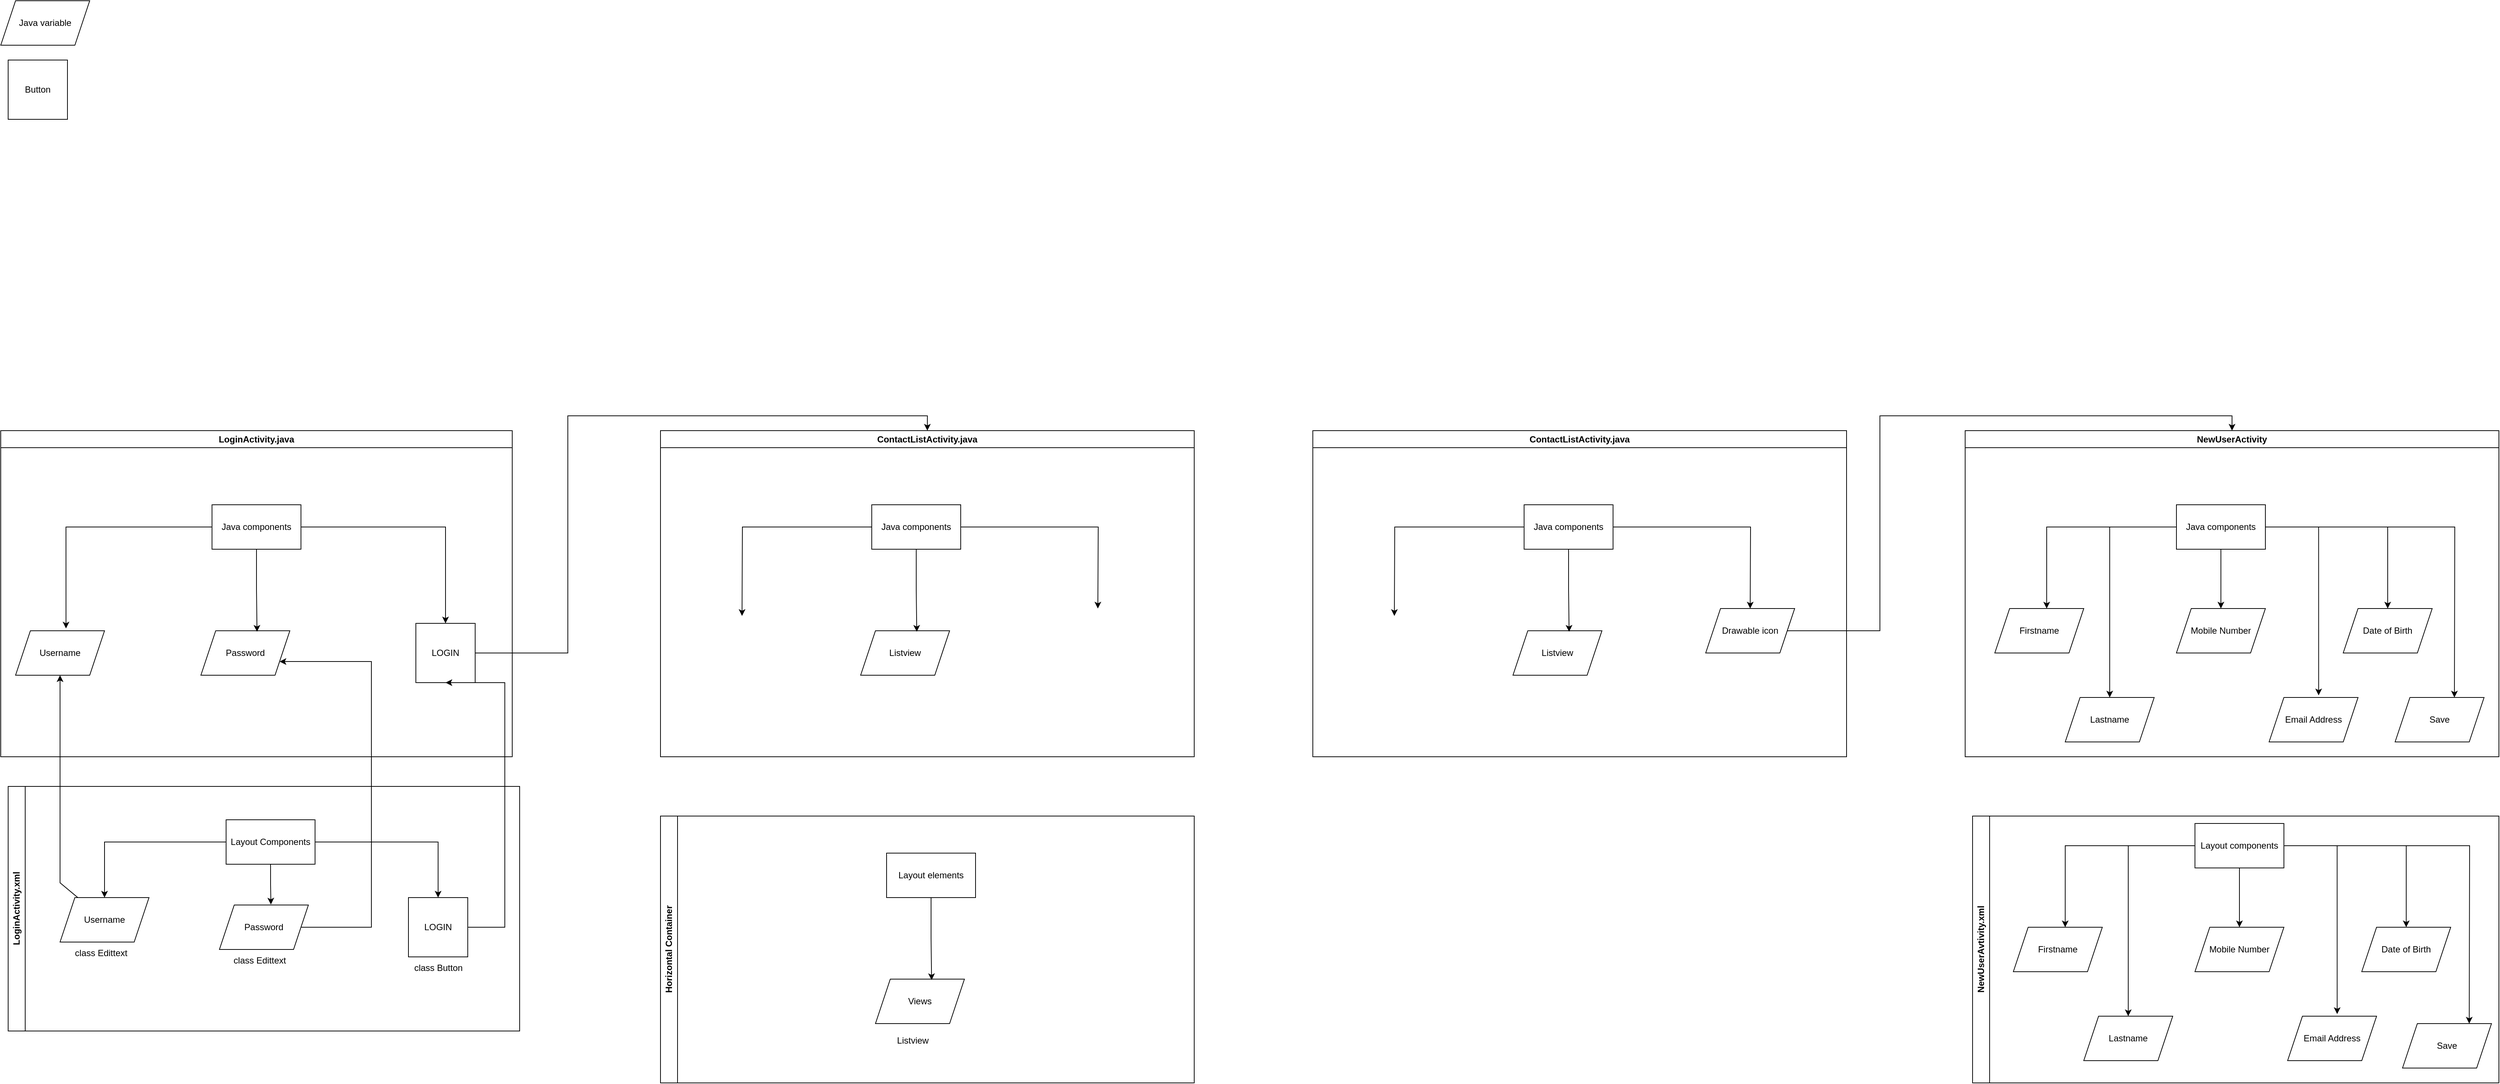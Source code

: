 <mxfile version="21.7.5" type="device">
  <diagram id="C5RBs43oDa-KdzZeNtuy" name="Page-1">
    <mxGraphModel dx="1963" dy="2175" grid="1" gridSize="10" guides="1" tooltips="1" connect="1" arrows="1" fold="1" page="1" pageScale="1" pageWidth="827" pageHeight="1169" math="0" shadow="0">
      <root>
        <mxCell id="WIyWlLk6GJQsqaUBKTNV-0" />
        <mxCell id="WIyWlLk6GJQsqaUBKTNV-1" parent="WIyWlLk6GJQsqaUBKTNV-0" />
        <mxCell id="A2L044aXmqwqJp9lYkbu-0" value="LoginActivity.java" style="swimlane;whiteSpace=wrap;html=1;" vertex="1" parent="WIyWlLk6GJQsqaUBKTNV-1">
          <mxGeometry x="110" y="40" width="690" height="440" as="geometry" />
        </mxCell>
        <mxCell id="A2L044aXmqwqJp9lYkbu-2" value="Username" style="shape=parallelogram;perimeter=parallelogramPerimeter;whiteSpace=wrap;html=1;fixedSize=1;" vertex="1" parent="A2L044aXmqwqJp9lYkbu-0">
          <mxGeometry x="20" y="270" width="120" height="60" as="geometry" />
        </mxCell>
        <mxCell id="A2L044aXmqwqJp9lYkbu-1" value="Password" style="shape=parallelogram;perimeter=parallelogramPerimeter;whiteSpace=wrap;html=1;fixedSize=1;" vertex="1" parent="A2L044aXmqwqJp9lYkbu-0">
          <mxGeometry x="270" y="270" width="120" height="60" as="geometry" />
        </mxCell>
        <mxCell id="A2L044aXmqwqJp9lYkbu-3" value="LOGIN" style="whiteSpace=wrap;html=1;aspect=fixed;" vertex="1" parent="A2L044aXmqwqJp9lYkbu-0">
          <mxGeometry x="560" y="260" width="80" height="80" as="geometry" />
        </mxCell>
        <mxCell id="A2L044aXmqwqJp9lYkbu-8" style="edgeStyle=orthogonalEdgeStyle;rounded=0;orthogonalLoop=1;jettySize=auto;html=1;entryX=0.631;entryY=0.022;entryDx=0;entryDy=0;entryPerimeter=0;" edge="1" parent="A2L044aXmqwqJp9lYkbu-0" source="A2L044aXmqwqJp9lYkbu-6" target="A2L044aXmqwqJp9lYkbu-1">
          <mxGeometry relative="1" as="geometry" />
        </mxCell>
        <mxCell id="A2L044aXmqwqJp9lYkbu-9" style="edgeStyle=orthogonalEdgeStyle;rounded=0;orthogonalLoop=1;jettySize=auto;html=1;entryX=0.5;entryY=0;entryDx=0;entryDy=0;" edge="1" parent="A2L044aXmqwqJp9lYkbu-0" source="A2L044aXmqwqJp9lYkbu-6" target="A2L044aXmqwqJp9lYkbu-3">
          <mxGeometry relative="1" as="geometry" />
        </mxCell>
        <mxCell id="A2L044aXmqwqJp9lYkbu-10" style="edgeStyle=orthogonalEdgeStyle;rounded=0;orthogonalLoop=1;jettySize=auto;html=1;entryX=0.567;entryY=-0.052;entryDx=0;entryDy=0;entryPerimeter=0;" edge="1" parent="A2L044aXmqwqJp9lYkbu-0" source="A2L044aXmqwqJp9lYkbu-6" target="A2L044aXmqwqJp9lYkbu-2">
          <mxGeometry relative="1" as="geometry" />
        </mxCell>
        <mxCell id="A2L044aXmqwqJp9lYkbu-6" value="Java components" style="rounded=0;whiteSpace=wrap;html=1;" vertex="1" parent="A2L044aXmqwqJp9lYkbu-0">
          <mxGeometry x="285" y="100" width="120" height="60" as="geometry" />
        </mxCell>
        <mxCell id="A2L044aXmqwqJp9lYkbu-4" value="Java variable" style="shape=parallelogram;perimeter=parallelogramPerimeter;whiteSpace=wrap;html=1;fixedSize=1;" vertex="1" parent="WIyWlLk6GJQsqaUBKTNV-1">
          <mxGeometry x="110" y="-540" width="120" height="60" as="geometry" />
        </mxCell>
        <mxCell id="A2L044aXmqwqJp9lYkbu-5" value="Button" style="whiteSpace=wrap;html=1;aspect=fixed;" vertex="1" parent="WIyWlLk6GJQsqaUBKTNV-1">
          <mxGeometry x="120" y="-460" width="80" height="80" as="geometry" />
        </mxCell>
        <mxCell id="A2L044aXmqwqJp9lYkbu-12" value="ContactListActivity.java" style="swimlane;whiteSpace=wrap;html=1;" vertex="1" parent="WIyWlLk6GJQsqaUBKTNV-1">
          <mxGeometry x="1000" y="40" width="720" height="440" as="geometry" />
        </mxCell>
        <mxCell id="A2L044aXmqwqJp9lYkbu-14" value="Listview" style="shape=parallelogram;perimeter=parallelogramPerimeter;whiteSpace=wrap;html=1;fixedSize=1;" vertex="1" parent="A2L044aXmqwqJp9lYkbu-12">
          <mxGeometry x="270" y="270" width="120" height="60" as="geometry" />
        </mxCell>
        <mxCell id="A2L044aXmqwqJp9lYkbu-17" style="edgeStyle=orthogonalEdgeStyle;rounded=0;orthogonalLoop=1;jettySize=auto;html=1;entryX=0.631;entryY=0.022;entryDx=0;entryDy=0;entryPerimeter=0;" edge="1" parent="A2L044aXmqwqJp9lYkbu-12" source="A2L044aXmqwqJp9lYkbu-20" target="A2L044aXmqwqJp9lYkbu-14">
          <mxGeometry relative="1" as="geometry" />
        </mxCell>
        <mxCell id="A2L044aXmqwqJp9lYkbu-47" style="edgeStyle=orthogonalEdgeStyle;rounded=0;orthogonalLoop=1;jettySize=auto;html=1;" edge="1" parent="A2L044aXmqwqJp9lYkbu-12" source="A2L044aXmqwqJp9lYkbu-20">
          <mxGeometry relative="1" as="geometry">
            <mxPoint x="590" y="240" as="targetPoint" />
          </mxGeometry>
        </mxCell>
        <mxCell id="A2L044aXmqwqJp9lYkbu-48" style="edgeStyle=orthogonalEdgeStyle;rounded=0;orthogonalLoop=1;jettySize=auto;html=1;" edge="1" parent="A2L044aXmqwqJp9lYkbu-12" source="A2L044aXmqwqJp9lYkbu-20">
          <mxGeometry relative="1" as="geometry">
            <mxPoint x="110" y="250" as="targetPoint" />
          </mxGeometry>
        </mxCell>
        <mxCell id="A2L044aXmqwqJp9lYkbu-20" value="Java components" style="rounded=0;whiteSpace=wrap;html=1;" vertex="1" parent="A2L044aXmqwqJp9lYkbu-12">
          <mxGeometry x="285" y="100" width="120" height="60" as="geometry" />
        </mxCell>
        <mxCell id="A2L044aXmqwqJp9lYkbu-23" value="LoginActivity.xml" style="swimlane;horizontal=0;whiteSpace=wrap;html=1;" vertex="1" parent="WIyWlLk6GJQsqaUBKTNV-1">
          <mxGeometry x="120" y="520" width="690" height="330" as="geometry" />
        </mxCell>
        <mxCell id="A2L044aXmqwqJp9lYkbu-25" value="Password" style="shape=parallelogram;perimeter=parallelogramPerimeter;whiteSpace=wrap;html=1;fixedSize=1;" vertex="1" parent="A2L044aXmqwqJp9lYkbu-23">
          <mxGeometry x="285" y="160" width="120" height="60" as="geometry" />
        </mxCell>
        <mxCell id="A2L044aXmqwqJp9lYkbu-27" value="class Edittext" style="text;html=1;align=center;verticalAlign=middle;resizable=0;points=[];autosize=1;strokeColor=none;fillColor=none;" vertex="1" parent="A2L044aXmqwqJp9lYkbu-23">
          <mxGeometry x="80" y="210" width="90" height="30" as="geometry" />
        </mxCell>
        <mxCell id="A2L044aXmqwqJp9lYkbu-28" value="class Edittext" style="text;html=1;align=center;verticalAlign=middle;resizable=0;points=[];autosize=1;strokeColor=none;fillColor=none;" vertex="1" parent="A2L044aXmqwqJp9lYkbu-23">
          <mxGeometry x="294" y="220" width="90" height="30" as="geometry" />
        </mxCell>
        <mxCell id="A2L044aXmqwqJp9lYkbu-29" value="LOGIN" style="whiteSpace=wrap;html=1;aspect=fixed;" vertex="1" parent="A2L044aXmqwqJp9lYkbu-23">
          <mxGeometry x="540" y="150" width="80" height="80" as="geometry" />
        </mxCell>
        <mxCell id="A2L044aXmqwqJp9lYkbu-30" value="class Button" style="text;html=1;align=center;verticalAlign=middle;resizable=0;points=[];autosize=1;strokeColor=none;fillColor=none;" vertex="1" parent="A2L044aXmqwqJp9lYkbu-23">
          <mxGeometry x="535" y="230" width="90" height="30" as="geometry" />
        </mxCell>
        <mxCell id="A2L044aXmqwqJp9lYkbu-33" style="edgeStyle=orthogonalEdgeStyle;rounded=0;orthogonalLoop=1;jettySize=auto;html=1;entryX=0.579;entryY=-0.011;entryDx=0;entryDy=0;entryPerimeter=0;" edge="1" parent="A2L044aXmqwqJp9lYkbu-23" source="A2L044aXmqwqJp9lYkbu-31" target="A2L044aXmqwqJp9lYkbu-25">
          <mxGeometry relative="1" as="geometry" />
        </mxCell>
        <mxCell id="A2L044aXmqwqJp9lYkbu-36" style="edgeStyle=orthogonalEdgeStyle;rounded=0;orthogonalLoop=1;jettySize=auto;html=1;entryX=0.5;entryY=0;entryDx=0;entryDy=0;" edge="1" parent="A2L044aXmqwqJp9lYkbu-23" source="A2L044aXmqwqJp9lYkbu-31" target="A2L044aXmqwqJp9lYkbu-29">
          <mxGeometry relative="1" as="geometry" />
        </mxCell>
        <mxCell id="A2L044aXmqwqJp9lYkbu-31" value="Layout Components" style="rounded=0;whiteSpace=wrap;html=1;" vertex="1" parent="A2L044aXmqwqJp9lYkbu-23">
          <mxGeometry x="294" y="45" width="120" height="60" as="geometry" />
        </mxCell>
        <mxCell id="A2L044aXmqwqJp9lYkbu-37" style="edgeStyle=orthogonalEdgeStyle;rounded=0;orthogonalLoop=1;jettySize=auto;html=1;entryX=0.5;entryY=1;entryDx=0;entryDy=0;" edge="1" parent="WIyWlLk6GJQsqaUBKTNV-1" source="A2L044aXmqwqJp9lYkbu-24" target="A2L044aXmqwqJp9lYkbu-2">
          <mxGeometry relative="1" as="geometry">
            <Array as="points">
              <mxPoint x="190" y="650" />
            </Array>
          </mxGeometry>
        </mxCell>
        <mxCell id="A2L044aXmqwqJp9lYkbu-24" value="Username" style="shape=parallelogram;perimeter=parallelogramPerimeter;whiteSpace=wrap;html=1;fixedSize=1;" vertex="1" parent="WIyWlLk6GJQsqaUBKTNV-1">
          <mxGeometry x="190" y="670" width="120" height="60" as="geometry" />
        </mxCell>
        <mxCell id="A2L044aXmqwqJp9lYkbu-35" style="edgeStyle=orthogonalEdgeStyle;rounded=0;orthogonalLoop=1;jettySize=auto;html=1;" edge="1" parent="WIyWlLk6GJQsqaUBKTNV-1" source="A2L044aXmqwqJp9lYkbu-31" target="A2L044aXmqwqJp9lYkbu-24">
          <mxGeometry relative="1" as="geometry" />
        </mxCell>
        <mxCell id="A2L044aXmqwqJp9lYkbu-38" style="edgeStyle=orthogonalEdgeStyle;rounded=0;orthogonalLoop=1;jettySize=auto;html=1;entryX=1;entryY=0.75;entryDx=0;entryDy=0;" edge="1" parent="WIyWlLk6GJQsqaUBKTNV-1" source="A2L044aXmqwqJp9lYkbu-25" target="A2L044aXmqwqJp9lYkbu-1">
          <mxGeometry relative="1" as="geometry">
            <Array as="points">
              <mxPoint x="610" y="710" />
              <mxPoint x="610" y="352" />
            </Array>
          </mxGeometry>
        </mxCell>
        <mxCell id="A2L044aXmqwqJp9lYkbu-39" style="edgeStyle=orthogonalEdgeStyle;rounded=0;orthogonalLoop=1;jettySize=auto;html=1;entryX=0.5;entryY=1;entryDx=0;entryDy=0;" edge="1" parent="WIyWlLk6GJQsqaUBKTNV-1" source="A2L044aXmqwqJp9lYkbu-29" target="A2L044aXmqwqJp9lYkbu-3">
          <mxGeometry relative="1" as="geometry">
            <Array as="points">
              <mxPoint x="790" y="710" />
              <mxPoint x="790" y="380" />
            </Array>
          </mxGeometry>
        </mxCell>
        <mxCell id="A2L044aXmqwqJp9lYkbu-40" value="Horizontal Container" style="swimlane;horizontal=0;whiteSpace=wrap;html=1;" vertex="1" parent="WIyWlLk6GJQsqaUBKTNV-1">
          <mxGeometry x="1000" y="560" width="720" height="360" as="geometry" />
        </mxCell>
        <mxCell id="A2L044aXmqwqJp9lYkbu-43" value="Views" style="shape=parallelogram;perimeter=parallelogramPerimeter;whiteSpace=wrap;html=1;fixedSize=1;" vertex="1" parent="A2L044aXmqwqJp9lYkbu-40">
          <mxGeometry x="290" y="220" width="120" height="60" as="geometry" />
        </mxCell>
        <mxCell id="A2L044aXmqwqJp9lYkbu-44" style="edgeStyle=orthogonalEdgeStyle;rounded=0;orthogonalLoop=1;jettySize=auto;html=1;entryX=0.631;entryY=0.022;entryDx=0;entryDy=0;entryPerimeter=0;" edge="1" parent="A2L044aXmqwqJp9lYkbu-40" source="A2L044aXmqwqJp9lYkbu-45" target="A2L044aXmqwqJp9lYkbu-43">
          <mxGeometry relative="1" as="geometry" />
        </mxCell>
        <mxCell id="A2L044aXmqwqJp9lYkbu-45" value="Layout elements" style="rounded=0;whiteSpace=wrap;html=1;" vertex="1" parent="A2L044aXmqwqJp9lYkbu-40">
          <mxGeometry x="305" y="50" width="120" height="60" as="geometry" />
        </mxCell>
        <mxCell id="A2L044aXmqwqJp9lYkbu-46" value="Listview" style="text;html=1;align=center;verticalAlign=middle;resizable=0;points=[];autosize=1;strokeColor=none;fillColor=none;" vertex="1" parent="A2L044aXmqwqJp9lYkbu-40">
          <mxGeometry x="305" y="288" width="70" height="30" as="geometry" />
        </mxCell>
        <mxCell id="A2L044aXmqwqJp9lYkbu-42" style="edgeStyle=orthogonalEdgeStyle;rounded=0;orthogonalLoop=1;jettySize=auto;html=1;entryX=0.5;entryY=0;entryDx=0;entryDy=0;" edge="1" parent="WIyWlLk6GJQsqaUBKTNV-1" source="A2L044aXmqwqJp9lYkbu-3" target="A2L044aXmqwqJp9lYkbu-12">
          <mxGeometry relative="1" as="geometry" />
        </mxCell>
        <mxCell id="A2L044aXmqwqJp9lYkbu-49" value="ContactListActivity.java" style="swimlane;whiteSpace=wrap;html=1;" vertex="1" parent="WIyWlLk6GJQsqaUBKTNV-1">
          <mxGeometry x="1880" y="40" width="720" height="440" as="geometry" />
        </mxCell>
        <mxCell id="A2L044aXmqwqJp9lYkbu-50" value="Listview" style="shape=parallelogram;perimeter=parallelogramPerimeter;whiteSpace=wrap;html=1;fixedSize=1;" vertex="1" parent="A2L044aXmqwqJp9lYkbu-49">
          <mxGeometry x="270" y="270" width="120" height="60" as="geometry" />
        </mxCell>
        <mxCell id="A2L044aXmqwqJp9lYkbu-51" style="edgeStyle=orthogonalEdgeStyle;rounded=0;orthogonalLoop=1;jettySize=auto;html=1;entryX=0.631;entryY=0.022;entryDx=0;entryDy=0;entryPerimeter=0;" edge="1" parent="A2L044aXmqwqJp9lYkbu-49" source="A2L044aXmqwqJp9lYkbu-54" target="A2L044aXmqwqJp9lYkbu-50">
          <mxGeometry relative="1" as="geometry" />
        </mxCell>
        <mxCell id="A2L044aXmqwqJp9lYkbu-52" style="edgeStyle=orthogonalEdgeStyle;rounded=0;orthogonalLoop=1;jettySize=auto;html=1;" edge="1" parent="A2L044aXmqwqJp9lYkbu-49" source="A2L044aXmqwqJp9lYkbu-54">
          <mxGeometry relative="1" as="geometry">
            <mxPoint x="590" y="240" as="targetPoint" />
          </mxGeometry>
        </mxCell>
        <mxCell id="A2L044aXmqwqJp9lYkbu-53" style="edgeStyle=orthogonalEdgeStyle;rounded=0;orthogonalLoop=1;jettySize=auto;html=1;" edge="1" parent="A2L044aXmqwqJp9lYkbu-49" source="A2L044aXmqwqJp9lYkbu-54">
          <mxGeometry relative="1" as="geometry">
            <mxPoint x="110" y="250" as="targetPoint" />
          </mxGeometry>
        </mxCell>
        <mxCell id="A2L044aXmqwqJp9lYkbu-54" value="Java components" style="rounded=0;whiteSpace=wrap;html=1;" vertex="1" parent="A2L044aXmqwqJp9lYkbu-49">
          <mxGeometry x="285" y="100" width="120" height="60" as="geometry" />
        </mxCell>
        <mxCell id="A2L044aXmqwqJp9lYkbu-84" value="Drawable icon" style="shape=parallelogram;perimeter=parallelogramPerimeter;whiteSpace=wrap;html=1;fixedSize=1;" vertex="1" parent="A2L044aXmqwqJp9lYkbu-49">
          <mxGeometry x="530" y="240" width="120" height="60" as="geometry" />
        </mxCell>
        <mxCell id="A2L044aXmqwqJp9lYkbu-55" value="NewUserActivity" style="swimlane;whiteSpace=wrap;html=1;" vertex="1" parent="WIyWlLk6GJQsqaUBKTNV-1">
          <mxGeometry x="2760" y="40" width="720" height="440" as="geometry" />
        </mxCell>
        <mxCell id="A2L044aXmqwqJp9lYkbu-56" value="Date of Birth" style="shape=parallelogram;perimeter=parallelogramPerimeter;whiteSpace=wrap;html=1;fixedSize=1;" vertex="1" parent="A2L044aXmqwqJp9lYkbu-55">
          <mxGeometry x="510" y="240" width="120" height="60" as="geometry" />
        </mxCell>
        <mxCell id="A2L044aXmqwqJp9lYkbu-65" style="edgeStyle=orthogonalEdgeStyle;rounded=0;orthogonalLoop=1;jettySize=auto;html=1;entryX=0.583;entryY=0;entryDx=0;entryDy=0;entryPerimeter=0;" edge="1" parent="A2L044aXmqwqJp9lYkbu-55" source="A2L044aXmqwqJp9lYkbu-60" target="A2L044aXmqwqJp9lYkbu-64">
          <mxGeometry relative="1" as="geometry" />
        </mxCell>
        <mxCell id="A2L044aXmqwqJp9lYkbu-66" style="edgeStyle=orthogonalEdgeStyle;rounded=0;orthogonalLoop=1;jettySize=auto;html=1;entryX=0.5;entryY=0;entryDx=0;entryDy=0;" edge="1" parent="A2L044aXmqwqJp9lYkbu-55" source="A2L044aXmqwqJp9lYkbu-60" target="A2L044aXmqwqJp9lYkbu-62">
          <mxGeometry relative="1" as="geometry" />
        </mxCell>
        <mxCell id="A2L044aXmqwqJp9lYkbu-67" style="edgeStyle=orthogonalEdgeStyle;rounded=0;orthogonalLoop=1;jettySize=auto;html=1;entryX=0.557;entryY=-0.048;entryDx=0;entryDy=0;entryPerimeter=0;" edge="1" parent="A2L044aXmqwqJp9lYkbu-55" source="A2L044aXmqwqJp9lYkbu-60" target="A2L044aXmqwqJp9lYkbu-61">
          <mxGeometry relative="1" as="geometry" />
        </mxCell>
        <mxCell id="A2L044aXmqwqJp9lYkbu-68" style="edgeStyle=orthogonalEdgeStyle;rounded=0;orthogonalLoop=1;jettySize=auto;html=1;" edge="1" parent="A2L044aXmqwqJp9lYkbu-55" source="A2L044aXmqwqJp9lYkbu-60" target="A2L044aXmqwqJp9lYkbu-63">
          <mxGeometry relative="1" as="geometry" />
        </mxCell>
        <mxCell id="A2L044aXmqwqJp9lYkbu-69" style="edgeStyle=orthogonalEdgeStyle;rounded=0;orthogonalLoop=1;jettySize=auto;html=1;entryX=0.5;entryY=0;entryDx=0;entryDy=0;" edge="1" parent="A2L044aXmqwqJp9lYkbu-55" source="A2L044aXmqwqJp9lYkbu-60" target="A2L044aXmqwqJp9lYkbu-56">
          <mxGeometry relative="1" as="geometry" />
        </mxCell>
        <mxCell id="A2L044aXmqwqJp9lYkbu-86" style="edgeStyle=orthogonalEdgeStyle;rounded=0;orthogonalLoop=1;jettySize=auto;html=1;" edge="1" parent="A2L044aXmqwqJp9lYkbu-55" source="A2L044aXmqwqJp9lYkbu-60">
          <mxGeometry relative="1" as="geometry">
            <mxPoint x="660" y="360" as="targetPoint" />
          </mxGeometry>
        </mxCell>
        <mxCell id="A2L044aXmqwqJp9lYkbu-60" value="Java components" style="rounded=0;whiteSpace=wrap;html=1;" vertex="1" parent="A2L044aXmqwqJp9lYkbu-55">
          <mxGeometry x="285" y="100" width="120" height="60" as="geometry" />
        </mxCell>
        <mxCell id="A2L044aXmqwqJp9lYkbu-64" value="Firstname" style="shape=parallelogram;perimeter=parallelogramPerimeter;whiteSpace=wrap;html=1;fixedSize=1;" vertex="1" parent="A2L044aXmqwqJp9lYkbu-55">
          <mxGeometry x="40" y="240" width="120" height="60" as="geometry" />
        </mxCell>
        <mxCell id="A2L044aXmqwqJp9lYkbu-63" value="Lastname" style="shape=parallelogram;perimeter=parallelogramPerimeter;whiteSpace=wrap;html=1;fixedSize=1;" vertex="1" parent="A2L044aXmqwqJp9lYkbu-55">
          <mxGeometry x="135" y="360" width="120" height="60" as="geometry" />
        </mxCell>
        <mxCell id="A2L044aXmqwqJp9lYkbu-62" value="Mobile Number" style="shape=parallelogram;perimeter=parallelogramPerimeter;whiteSpace=wrap;html=1;fixedSize=1;" vertex="1" parent="A2L044aXmqwqJp9lYkbu-55">
          <mxGeometry x="285" y="240" width="120" height="60" as="geometry" />
        </mxCell>
        <mxCell id="A2L044aXmqwqJp9lYkbu-61" value="Email Address" style="shape=parallelogram;perimeter=parallelogramPerimeter;whiteSpace=wrap;html=1;fixedSize=1;" vertex="1" parent="A2L044aXmqwqJp9lYkbu-55">
          <mxGeometry x="410" y="360" width="120" height="60" as="geometry" />
        </mxCell>
        <mxCell id="A2L044aXmqwqJp9lYkbu-87" value="Save" style="shape=parallelogram;perimeter=parallelogramPerimeter;whiteSpace=wrap;html=1;fixedSize=1;" vertex="1" parent="A2L044aXmqwqJp9lYkbu-55">
          <mxGeometry x="580" y="360" width="120" height="60" as="geometry" />
        </mxCell>
        <mxCell id="A2L044aXmqwqJp9lYkbu-70" value="NewUserAvtivity.xml" style="swimlane;horizontal=0;whiteSpace=wrap;html=1;" vertex="1" parent="WIyWlLk6GJQsqaUBKTNV-1">
          <mxGeometry x="2770" y="560" width="710" height="360" as="geometry" />
        </mxCell>
        <mxCell id="A2L044aXmqwqJp9lYkbu-73" value="Date of Birth" style="shape=parallelogram;perimeter=parallelogramPerimeter;whiteSpace=wrap;html=1;fixedSize=1;" vertex="1" parent="A2L044aXmqwqJp9lYkbu-70">
          <mxGeometry x="525" y="150" width="120" height="60" as="geometry" />
        </mxCell>
        <mxCell id="A2L044aXmqwqJp9lYkbu-78" style="edgeStyle=orthogonalEdgeStyle;rounded=0;orthogonalLoop=1;jettySize=auto;html=1;entryX=0.5;entryY=0;entryDx=0;entryDy=0;" edge="1" parent="A2L044aXmqwqJp9lYkbu-70" source="A2L044aXmqwqJp9lYkbu-79" target="A2L044aXmqwqJp9lYkbu-73">
          <mxGeometry relative="1" as="geometry" />
        </mxCell>
        <mxCell id="A2L044aXmqwqJp9lYkbu-88" style="edgeStyle=orthogonalEdgeStyle;rounded=0;orthogonalLoop=1;jettySize=auto;html=1;" edge="1" parent="A2L044aXmqwqJp9lYkbu-70" source="A2L044aXmqwqJp9lYkbu-79">
          <mxGeometry relative="1" as="geometry">
            <mxPoint x="670" y="280" as="targetPoint" />
          </mxGeometry>
        </mxCell>
        <mxCell id="A2L044aXmqwqJp9lYkbu-79" value="Layout components" style="rounded=0;whiteSpace=wrap;html=1;" vertex="1" parent="A2L044aXmqwqJp9lYkbu-70">
          <mxGeometry x="300" y="10" width="120" height="60" as="geometry" />
        </mxCell>
        <mxCell id="A2L044aXmqwqJp9lYkbu-80" value="Firstname" style="shape=parallelogram;perimeter=parallelogramPerimeter;whiteSpace=wrap;html=1;fixedSize=1;" vertex="1" parent="A2L044aXmqwqJp9lYkbu-70">
          <mxGeometry x="55" y="150" width="120" height="60" as="geometry" />
        </mxCell>
        <mxCell id="A2L044aXmqwqJp9lYkbu-74" style="edgeStyle=orthogonalEdgeStyle;rounded=0;orthogonalLoop=1;jettySize=auto;html=1;entryX=0.583;entryY=0;entryDx=0;entryDy=0;entryPerimeter=0;" edge="1" parent="A2L044aXmqwqJp9lYkbu-70" source="A2L044aXmqwqJp9lYkbu-79" target="A2L044aXmqwqJp9lYkbu-80">
          <mxGeometry relative="1" as="geometry" />
        </mxCell>
        <mxCell id="A2L044aXmqwqJp9lYkbu-81" value="Lastname" style="shape=parallelogram;perimeter=parallelogramPerimeter;whiteSpace=wrap;html=1;fixedSize=1;" vertex="1" parent="A2L044aXmqwqJp9lYkbu-70">
          <mxGeometry x="150" y="270" width="120" height="60" as="geometry" />
        </mxCell>
        <mxCell id="A2L044aXmqwqJp9lYkbu-77" style="edgeStyle=orthogonalEdgeStyle;rounded=0;orthogonalLoop=1;jettySize=auto;html=1;" edge="1" parent="A2L044aXmqwqJp9lYkbu-70" source="A2L044aXmqwqJp9lYkbu-79" target="A2L044aXmqwqJp9lYkbu-81">
          <mxGeometry relative="1" as="geometry" />
        </mxCell>
        <mxCell id="A2L044aXmqwqJp9lYkbu-82" value="Mobile Number" style="shape=parallelogram;perimeter=parallelogramPerimeter;whiteSpace=wrap;html=1;fixedSize=1;" vertex="1" parent="A2L044aXmqwqJp9lYkbu-70">
          <mxGeometry x="300" y="150" width="120" height="60" as="geometry" />
        </mxCell>
        <mxCell id="A2L044aXmqwqJp9lYkbu-75" style="edgeStyle=orthogonalEdgeStyle;rounded=0;orthogonalLoop=1;jettySize=auto;html=1;entryX=0.5;entryY=0;entryDx=0;entryDy=0;" edge="1" parent="A2L044aXmqwqJp9lYkbu-70" source="A2L044aXmqwqJp9lYkbu-79" target="A2L044aXmqwqJp9lYkbu-82">
          <mxGeometry relative="1" as="geometry" />
        </mxCell>
        <mxCell id="A2L044aXmqwqJp9lYkbu-83" value="Email Address" style="shape=parallelogram;perimeter=parallelogramPerimeter;whiteSpace=wrap;html=1;fixedSize=1;" vertex="1" parent="A2L044aXmqwqJp9lYkbu-70">
          <mxGeometry x="425" y="270" width="120" height="60" as="geometry" />
        </mxCell>
        <mxCell id="A2L044aXmqwqJp9lYkbu-76" style="edgeStyle=orthogonalEdgeStyle;rounded=0;orthogonalLoop=1;jettySize=auto;html=1;entryX=0.557;entryY=-0.048;entryDx=0;entryDy=0;entryPerimeter=0;" edge="1" parent="A2L044aXmqwqJp9lYkbu-70" source="A2L044aXmqwqJp9lYkbu-79" target="A2L044aXmqwqJp9lYkbu-83">
          <mxGeometry relative="1" as="geometry" />
        </mxCell>
        <mxCell id="A2L044aXmqwqJp9lYkbu-89" value="Save" style="shape=parallelogram;perimeter=parallelogramPerimeter;whiteSpace=wrap;html=1;fixedSize=1;" vertex="1" parent="A2L044aXmqwqJp9lYkbu-70">
          <mxGeometry x="580" y="280" width="120" height="60" as="geometry" />
        </mxCell>
        <mxCell id="A2L044aXmqwqJp9lYkbu-85" style="edgeStyle=orthogonalEdgeStyle;rounded=0;orthogonalLoop=1;jettySize=auto;html=1;entryX=0.5;entryY=0;entryDx=0;entryDy=0;" edge="1" parent="WIyWlLk6GJQsqaUBKTNV-1" source="A2L044aXmqwqJp9lYkbu-84" target="A2L044aXmqwqJp9lYkbu-55">
          <mxGeometry relative="1" as="geometry" />
        </mxCell>
      </root>
    </mxGraphModel>
  </diagram>
</mxfile>
